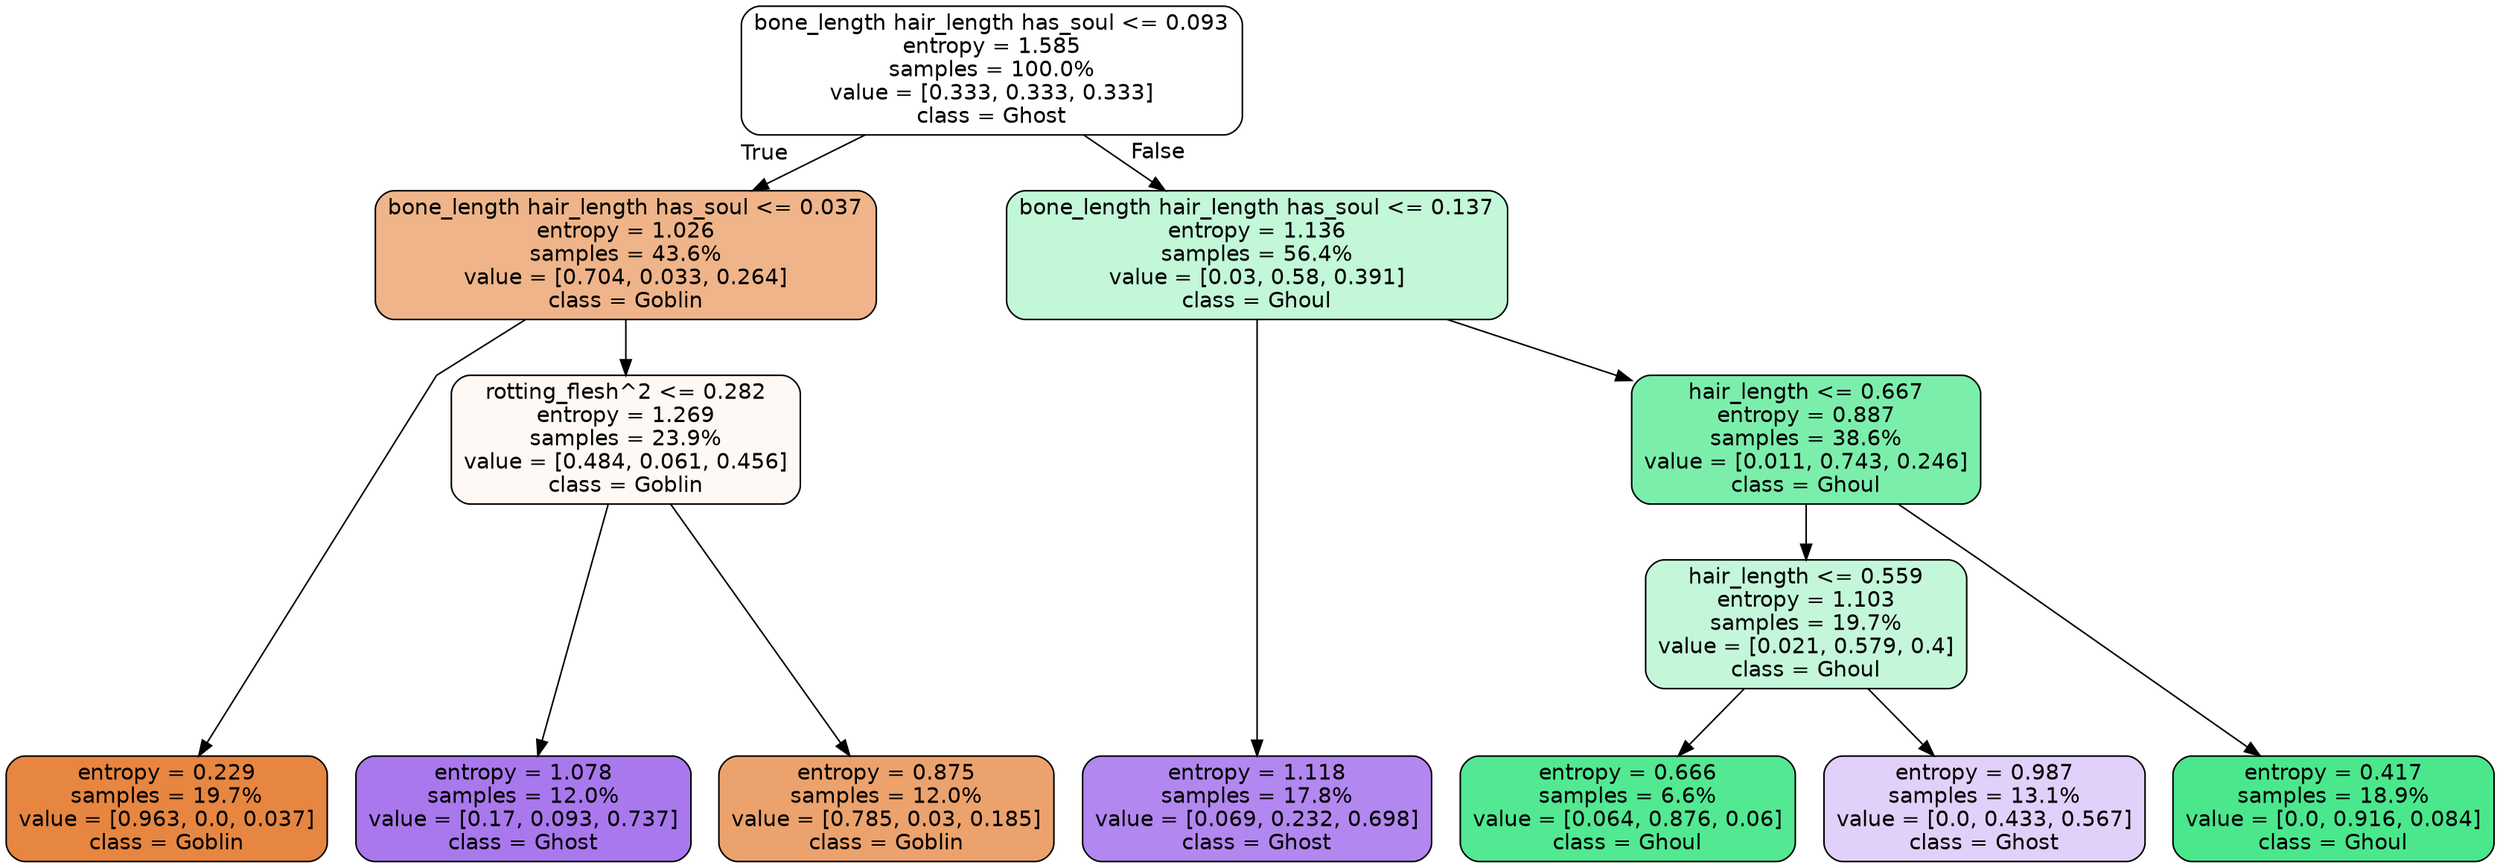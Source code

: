 digraph Tree {
node [shape=box, style="filled, rounded", color="black", fontname=helvetica] ;
graph [ranksep=equally, splines=polyline] ;
edge [fontname=helvetica] ;
0 [label="bone_length hair_length has_soul <= 0.093\nentropy = 1.585\nsamples = 100.0%\nvalue = [0.333, 0.333, 0.333]\nclass = Ghost", fillcolor="#ffffff"] ;
1 [label="bone_length hair_length has_soul <= 0.037\nentropy = 1.026\nsamples = 43.6%\nvalue = [0.704, 0.033, 0.264]\nclass = Goblin", fillcolor="#efb489"] ;
0 -> 1 [labeldistance=2.5, labelangle=45, headlabel="True"] ;
2 [label="entropy = 0.229\nsamples = 19.7%\nvalue = [0.963, 0.0, 0.037]\nclass = Goblin", fillcolor="#e68641"] ;
1 -> 2 ;
3 [label="rotting_flesh^2 <= 0.282\nentropy = 1.269\nsamples = 23.9%\nvalue = [0.484, 0.061, 0.456]\nclass = Goblin", fillcolor="#fef9f5"] ;
1 -> 3 ;
4 [label="entropy = 1.078\nsamples = 12.0%\nvalue = [0.17, 0.093, 0.737]\nclass = Ghost", fillcolor="#a978ed"] ;
3 -> 4 ;
5 [label="entropy = 0.875\nsamples = 12.0%\nvalue = [0.785, 0.03, 0.185]\nclass = Goblin", fillcolor="#eca26d"] ;
3 -> 5 ;
6 [label="bone_length hair_length has_soul <= 0.137\nentropy = 1.136\nsamples = 56.4%\nvalue = [0.03, 0.58, 0.391]\nclass = Ghoul", fillcolor="#c2f7d8"] ;
0 -> 6 [labeldistance=2.5, labelangle=-45, headlabel="False"] ;
7 [label="entropy = 1.118\nsamples = 17.8%\nvalue = [0.069, 0.232, 0.698]\nclass = Ghost", fillcolor="#b287ef"] ;
6 -> 7 ;
8 [label="hair_length <= 0.667\nentropy = 0.887\nsamples = 38.6%\nvalue = [0.011, 0.743, 0.246]\nclass = Ghoul", fillcolor="#7ceeac"] ;
6 -> 8 ;
9 [label="hair_length <= 0.559\nentropy = 1.103\nsamples = 19.7%\nvalue = [0.021, 0.579, 0.4]\nclass = Ghoul", fillcolor="#c4f7d9"] ;
8 -> 9 ;
10 [label="entropy = 0.666\nsamples = 6.6%\nvalue = [0.064, 0.876, 0.06]\nclass = Ghoul", fillcolor="#53e892"] ;
9 -> 10 ;
11 [label="entropy = 0.987\nsamples = 13.1%\nvalue = [0.0, 0.433, 0.567]\nclass = Ghost", fillcolor="#e1d0f9"] ;
9 -> 11 ;
12 [label="entropy = 0.417\nsamples = 18.9%\nvalue = [0.0, 0.916, 0.084]\nclass = Ghoul", fillcolor="#4be78d"] ;
8 -> 12 ;
{rank=same ; 0} ;
{rank=same ; 1; 6} ;
{rank=same ; 3; 8} ;
{rank=same ; 9} ;
{rank=same ; 2; 4; 5; 7; 10; 11; 12} ;
}